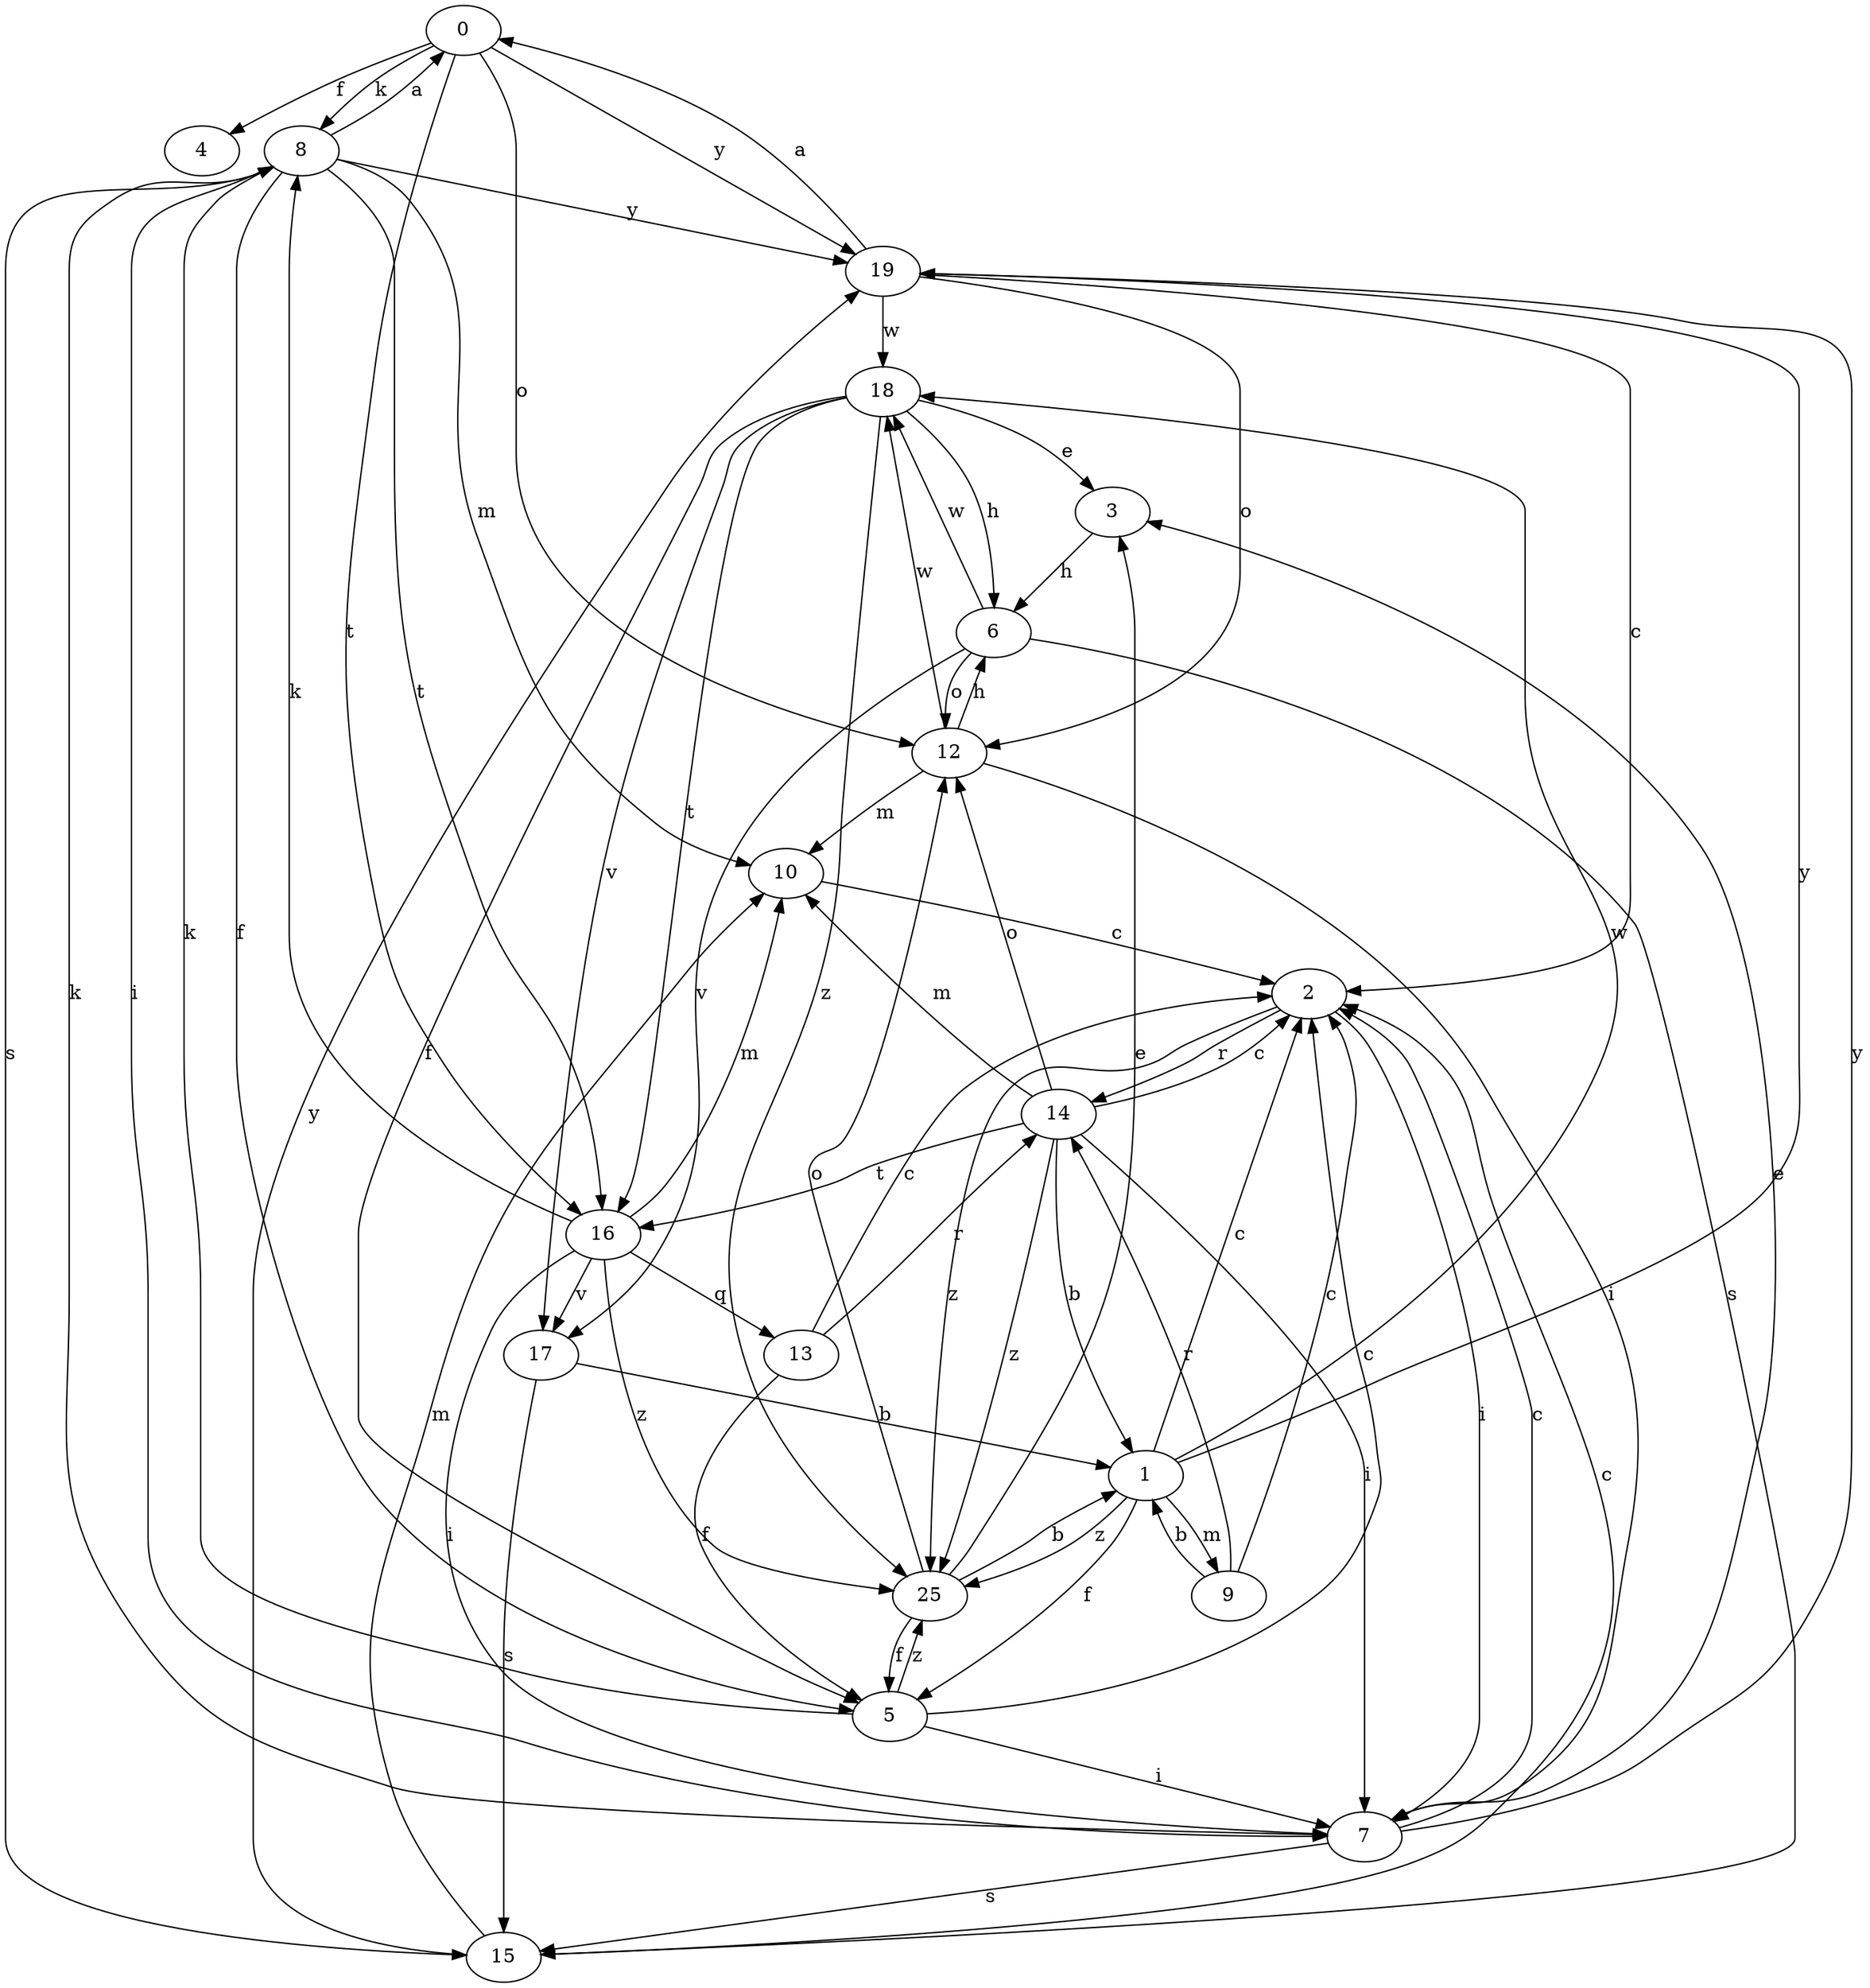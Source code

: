 strict digraph  {
0;
1;
2;
3;
4;
5;
6;
7;
8;
9;
10;
12;
13;
14;
15;
16;
17;
18;
19;
25;
0 -> 4  [label=f];
0 -> 8  [label=k];
0 -> 12  [label=o];
0 -> 16  [label=t];
0 -> 19  [label=y];
1 -> 2  [label=c];
1 -> 5  [label=f];
1 -> 9  [label=m];
1 -> 18  [label=w];
1 -> 19  [label=y];
1 -> 25  [label=z];
2 -> 7  [label=i];
2 -> 14  [label=r];
2 -> 25  [label=z];
3 -> 6  [label=h];
5 -> 2  [label=c];
5 -> 7  [label=i];
5 -> 8  [label=k];
5 -> 25  [label=z];
6 -> 12  [label=o];
6 -> 15  [label=s];
6 -> 17  [label=v];
6 -> 18  [label=w];
7 -> 2  [label=c];
7 -> 3  [label=e];
7 -> 8  [label=k];
7 -> 15  [label=s];
7 -> 19  [label=y];
8 -> 0  [label=a];
8 -> 5  [label=f];
8 -> 7  [label=i];
8 -> 10  [label=m];
8 -> 15  [label=s];
8 -> 16  [label=t];
8 -> 19  [label=y];
9 -> 1  [label=b];
9 -> 2  [label=c];
9 -> 14  [label=r];
10 -> 2  [label=c];
12 -> 6  [label=h];
12 -> 7  [label=i];
12 -> 10  [label=m];
12 -> 18  [label=w];
13 -> 2  [label=c];
13 -> 5  [label=f];
13 -> 14  [label=r];
14 -> 1  [label=b];
14 -> 2  [label=c];
14 -> 7  [label=i];
14 -> 10  [label=m];
14 -> 12  [label=o];
14 -> 16  [label=t];
14 -> 25  [label=z];
15 -> 2  [label=c];
15 -> 10  [label=m];
15 -> 19  [label=y];
16 -> 7  [label=i];
16 -> 8  [label=k];
16 -> 10  [label=m];
16 -> 13  [label=q];
16 -> 17  [label=v];
16 -> 25  [label=z];
17 -> 1  [label=b];
17 -> 15  [label=s];
18 -> 3  [label=e];
18 -> 5  [label=f];
18 -> 6  [label=h];
18 -> 16  [label=t];
18 -> 17  [label=v];
18 -> 25  [label=z];
19 -> 0  [label=a];
19 -> 2  [label=c];
19 -> 12  [label=o];
19 -> 18  [label=w];
25 -> 1  [label=b];
25 -> 3  [label=e];
25 -> 5  [label=f];
25 -> 12  [label=o];
}
